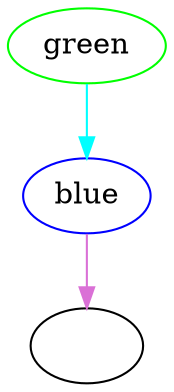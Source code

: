 digraph foo {
    n1 [color=blue, b=3, label="blue", a=4];
    n2 [label=""];
    n3 [color=green, label="green", a=3];
    n1 -> n2 [color=orchid, b=2, a=5];
    n3 -> n1 [color=cyan, b=1];
}
